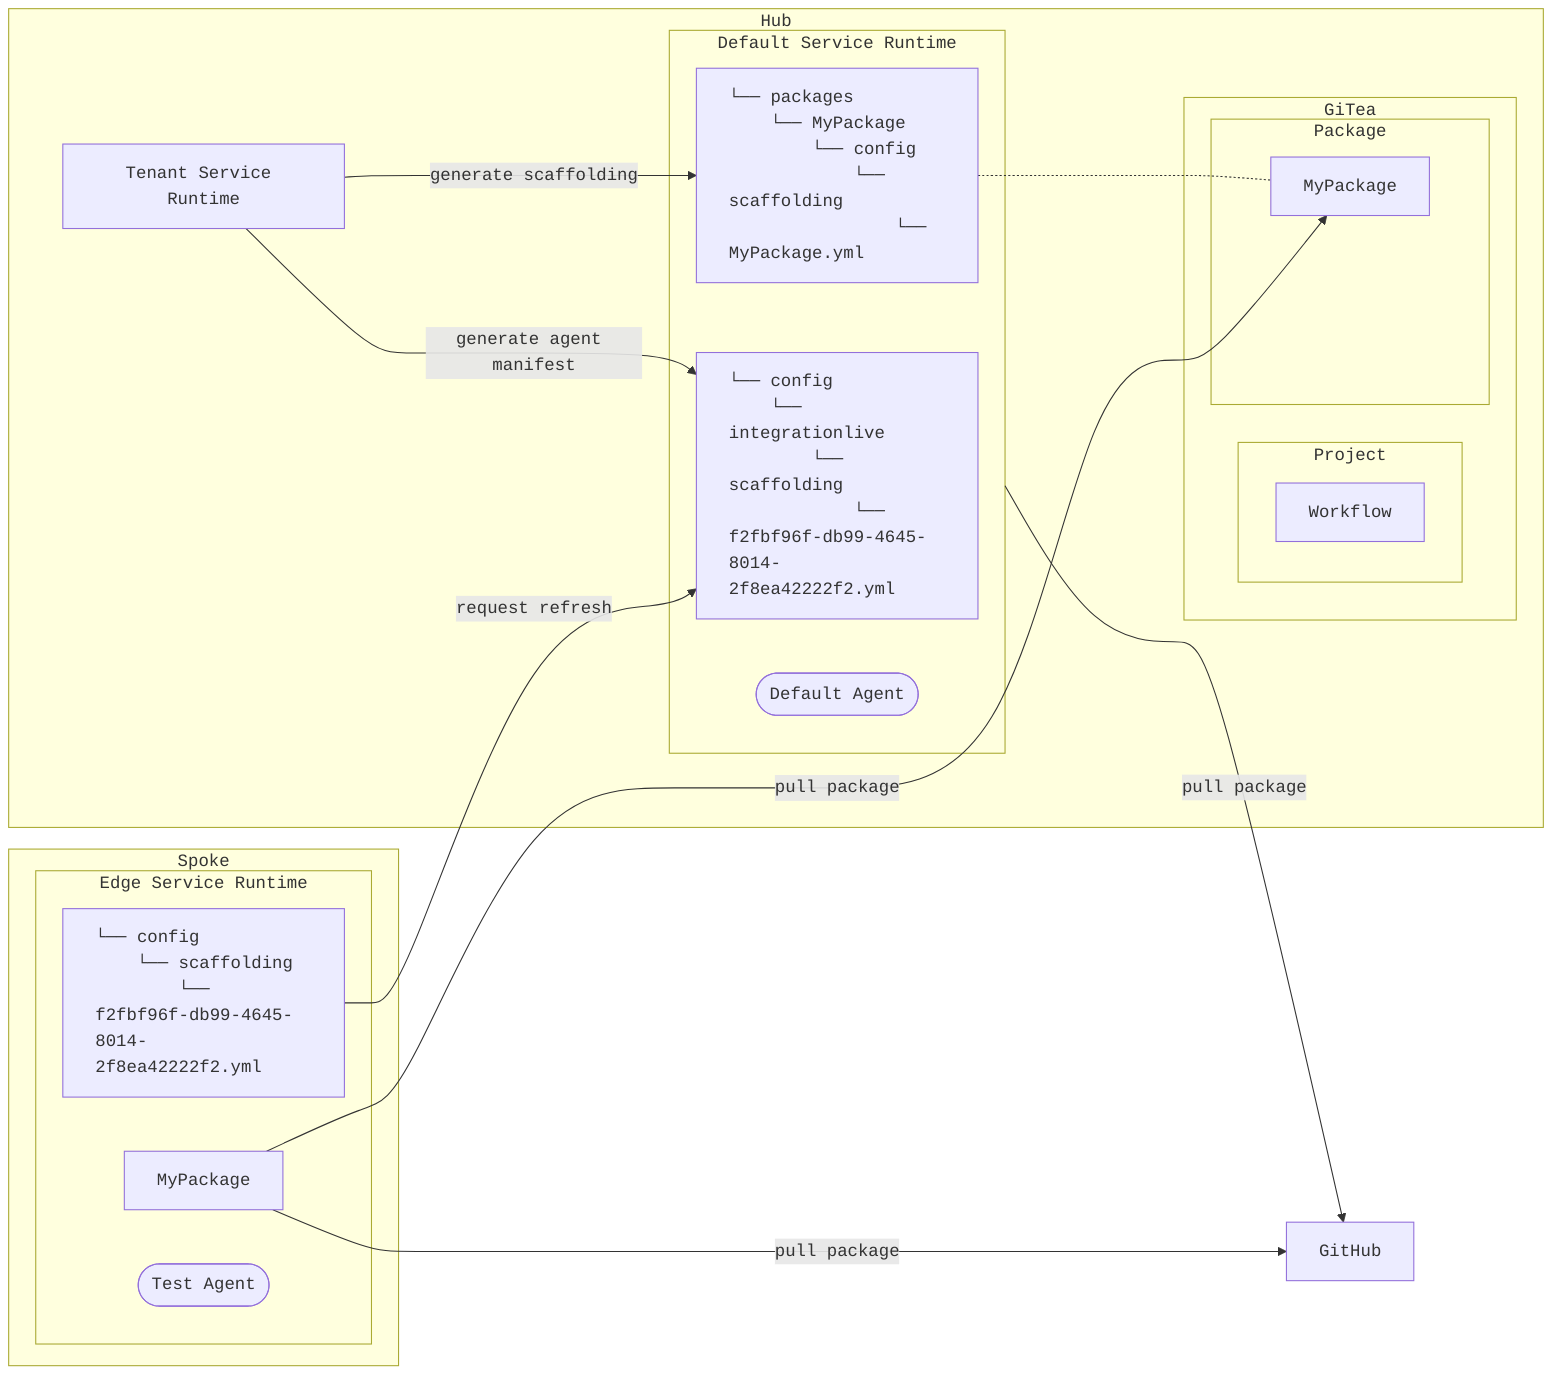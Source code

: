 %%{
  init: {
    'themeVariables': {
      'fontFamily': 'monospace'
    }
  }
}%%
flowchart LR
  github[GitHub]
  subgraph hub[Hub]
    hub.tsr["Tenant Service Runtime"]
    subgraph hub.git["GiTea"]
      subgraph hub.git.project["Project"]
        hub.git.project.wf["Workflow"]
      end
      subgraph hub.git.pkg["Package"]
        hub.git.pkg.my["MyPackage"]
      end
    end
    subgraph hub.svc["Default Service Runtime"]
      hub.svc.am["<div style='text-align: left;'>└── config
#8200;#8200;#8200;#8200;└── integrationlive
#8200;#8200;#8200;#8200;#8200;#8200;#8200;#8200;└── scaffolding
#8200;#8200;#8200;#8200;#8200;#8200;#8200;#8200;#8200;#8200;#8200;#8200;└── f2fbf96f-db99-4645-8014-2f8ea42222f2.yml
</div>"]
      hub.svc.scaffold["<div style='text-align: left;'>└── packages
#8200;#8200;#8200;#8200;└── MyPackage
#8200;#8200;#8200;#8200;#8200;#8200;#8200;#8200;└── config
#8200;#8200;#8200;#8200;#8200;#8200;#8200;#8200;#8200;#8200;#8200;#8200;└── scaffolding
#8200;#8200;#8200;#8200;#8200;#8200;#8200;#8200;#8200;#8200;#8200;#8200;#8200;#8200;#8200;#8200;└── MyPackage.yml
</div>"]
      hub.svc.agent(["Default Agent"])
    end
  end
  subgraph spoke [Spoke]
    subgraph spoke.svc["Edge Service Runtime"]
      spoke.svc.am["<div style='text-align: left;'>└── config
#8200;#8200;#8200;#8200;└── scaffolding
#8200;#8200;#8200;#8200;#8200;#8200;#8200;#8200;└── f2fbf96f-db99-4645-8014-2f8ea42222f2.yml
</div>"]
      spoke.svc.pkg["MyPackage"]
      spoke.svc.agent(["Test Agent"])
    end
  end
  hub.tsr -- generate scaffolding --> hub.svc.scaffold
  hub.tsr -- generate agent manifest --> hub.svc.am
  hub.svc.scaffold -.- hub.git.pkg.my
  hub.svc -- pull package --> github
  spoke.svc.am -- request refresh --> hub.svc.am
  spoke.svc.pkg -- pull package --> hub.git.pkg.my
  spoke.svc.pkg -- pull package --> github